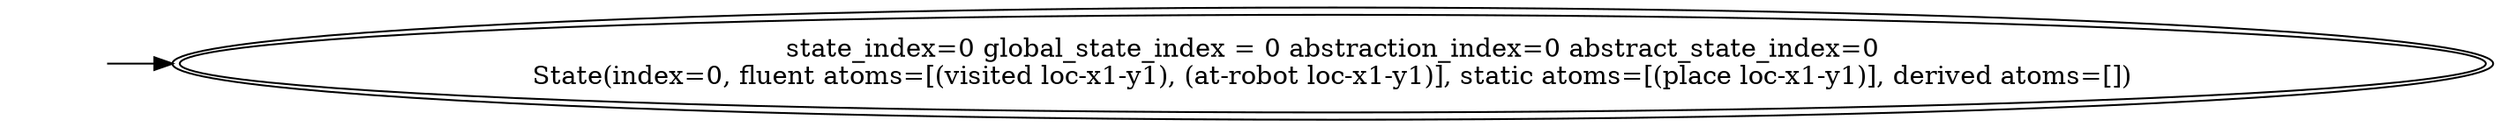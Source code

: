 digraph {
rankdir="LR"
s0[peripheries=2,label="state_index=0 global_state_index = 0 abstraction_index=0 abstract_state_index=0
State(index=0, fluent atoms=[(visited loc-x1-y1), (at-robot loc-x1-y1)], static atoms=[(place loc-x1-y1)], derived atoms=[])
"]
Dangling [ label = "", style = invis ]
{ rank = same; Dangling }
Dangling -> s0
{ rank = same; s0}
}
